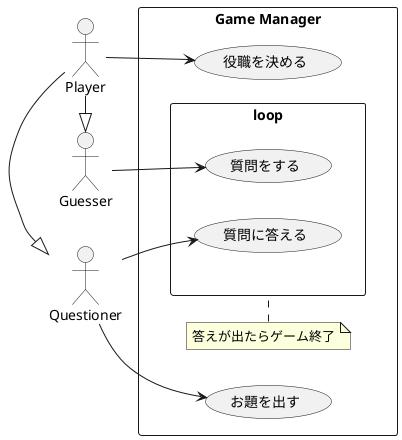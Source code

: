 @startuml room manager
left to right direction
actor Player as P
actor Questioner as Q
actor Guesser as G
P -|> Q
P -|> G

rectangle "Game Manager" as GM {
    (役職を決める) as assign
    (お題を出す) as theme
    P --> assign 
    Q -> theme

    rectangle loop {
        (質問をする) as ask
        (質問に答える) as answer

        G --> ask
        Q --> answer
    }

    note top of loop
        答えが出たらゲーム終了
    end note
}

@enduml